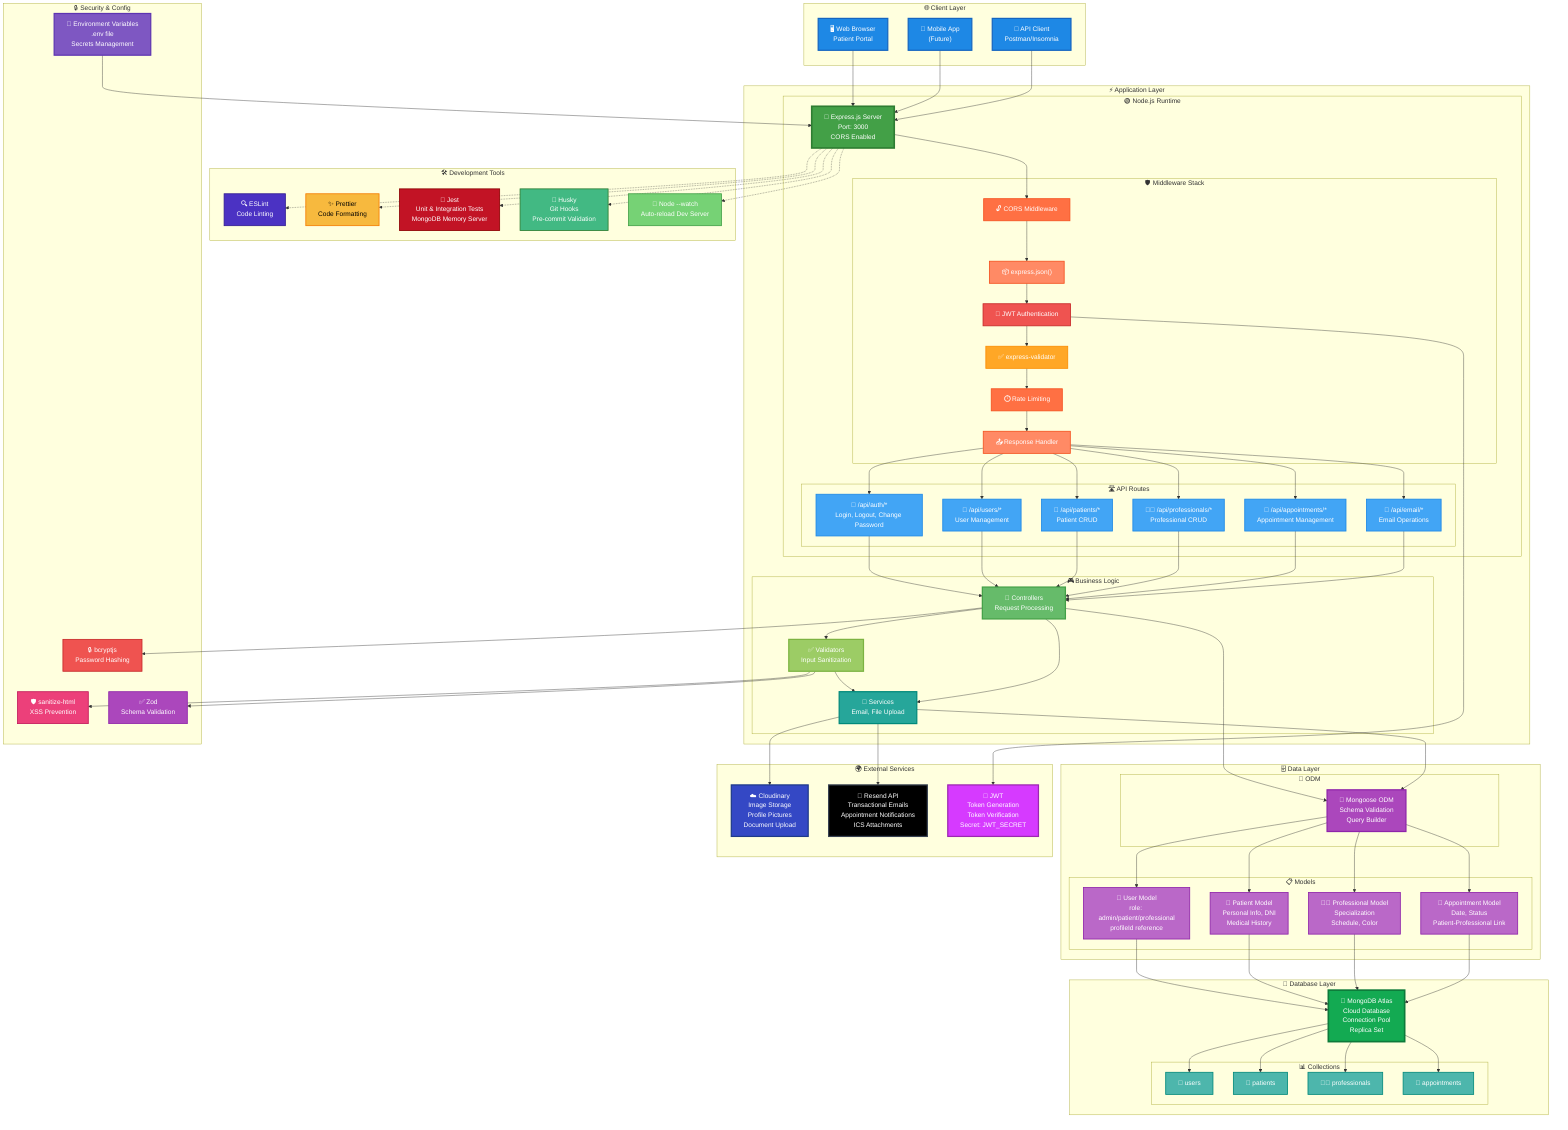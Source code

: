 graph TB
    subgraph "🌐 Client Layer"
        BROWSER["🖥️ Web Browser<br/>Patient Portal"]
        MOBILE["📱 Mobile App<br/>(Future)"]
        API_CLIENT["🔧 API Client<br/>Postman/Insomnia"]
    end
    
    subgraph "⚡ Application Layer"
        subgraph "🟢 Node.js Runtime"
            EXPRESS["🚀 Express.js Server<br/>Port: 3000<br/>CORS Enabled"]
            
            subgraph "🛡️ Middleware Stack"
                MW1["🔓 CORS Middleware"]
                MW2["📦 express.json()"]
                MW3["🔐 JWT Authentication"]
                MW4["✅ express-validator"]
                MW5["⏱️ Rate Limiting"]
                MW6["📤 Response Handler"]
            end
            
            subgraph "🛣️ API Routes"
                API_AUTH["🔑 /api/auth/*<br/>Login, Logout, Change Password"]
                API_USERS["👤 /api/users/*<br/>User Management"]
                API_PATIENTS["🏥 /api/patients/*<br/>Patient CRUD"]
                API_PROF["👨‍⚕️ /api/professionals/*<br/>Professional CRUD"]
                API_APPT["📅 /api/appointments/*<br/>Appointment Management"]
                API_EMAIL["📧 /api/email/*<br/>Email Operations"]
            end
        end
        
        subgraph "🎮 Business Logic"
            CONTROLLERS["🎯 Controllers<br/>Request Processing"]
            VALIDATORS["✅ Validators<br/>Input Sanitization"]
            SERVICES["🔧 Services<br/>Email, File Upload"]
        end
    end
    
    subgraph "🗄️ Data Layer"
        subgraph "🔗 ODM"
            MONGOOSE["🍃 Mongoose ODM<br/>Schema Validation<br/>Query Builder"]
        end
        
        subgraph "📋 Models"
            M_USER["👤 User Model<br/>role: admin/patient/professional<br/>profileId reference"]
            M_PATIENT["🏥 Patient Model<br/>Personal Info, DNI<br/>Medical History"]
            M_PROF["👨‍⚕️ Professional Model<br/>Specialization<br/>Schedule, Color"]
            M_APPT["📅 Appointment Model<br/>Date, Status<br/>Patient-Professional Link"]
        end
    end
    
    subgraph "💾 Database Layer"
        MONGODB["🍃 MongoDB Atlas<br/>Cloud Database<br/>Connection Pool<br/>Replica Set"]
        
        subgraph "📊 Collections"
            COL_USERS["👥 users"]
            COL_PATIENTS["🏥 patients"]
            COL_PROF["👨‍⚕️ professionals"]
            COL_APPT["📅 appointments"]
        end
    end
    
    subgraph "🌍 External Services"
        CLOUDINARY["☁️ Cloudinary<br/>Image Storage<br/>Profile Pictures<br/>Document Upload"]
        RESEND["📨 Resend API<br/>Transactional Emails<br/>Appointment Notifications<br/>ICS Attachments"]
        JWT_SERVICE["🔑 JWT<br/>Token Generation<br/>Token Verification<br/>Secret: JWT_SECRET"]
    end
    
    subgraph "🛠️ Development Tools"
        ESLINT_TOOL["🔍 ESLint<br/>Code Linting"]
        PRETTIER_TOOL["✨ Prettier<br/>Code Formatting"]
        JEST_TOOL["🧪 Jest<br/>Unit & Integration Tests<br/>MongoDB Memory Server"]
        HUSKY["🐶 Husky<br/>Git Hooks<br/>Pre-commit Validation"]
        NODEMON["🔄 Node --watch<br/>Auto-reload Dev Server"]
    end
    
    subgraph "🔒 Security & Config"
        ENV["🔐 Environment Variables<br/>.env file<br/>Secrets Management"]
        BCRYPT["🔒 bcryptjs<br/>Password Hashing"]
        SANITIZE["🛡️ sanitize-html<br/>XSS Prevention"]
        ZOD["✅ Zod<br/>Schema Validation"]
    end
    
    %% Client to Application
    BROWSER --> EXPRESS
    MOBILE --> EXPRESS
    API_CLIENT --> EXPRESS
    
    %% Middleware Flow
    EXPRESS --> MW1
    MW1 --> MW2
    MW2 --> MW3
    MW3 --> MW4
    MW4 --> MW5
    MW5 --> MW6
    
    %% Routes to Controllers
    MW6 --> API_AUTH
    MW6 --> API_USERS
    MW6 --> API_PATIENTS
    MW6 --> API_PROF
    MW6 --> API_APPT
    MW6 --> API_EMAIL
    
    API_AUTH --> CONTROLLERS
    API_USERS --> CONTROLLERS
    API_PATIENTS --> CONTROLLERS
    API_PROF --> CONTROLLERS
    API_APPT --> CONTROLLERS
    API_EMAIL --> CONTROLLERS
    
    %% Business Logic
    CONTROLLERS --> VALIDATORS
    VALIDATORS --> SERVICES
    CONTROLLERS --> SERVICES
    
    %% Data Access
    CONTROLLERS --> MONGOOSE
    SERVICES --> MONGOOSE
    
    %% Models
    MONGOOSE --> M_USER
    MONGOOSE --> M_PATIENT
    MONGOOSE --> M_PROF
    MONGOOSE --> M_APPT
    
    %% Database Connection
    M_USER --> MONGODB
    M_PATIENT --> MONGODB
    M_PROF --> MONGODB
    M_APPT --> MONGODB
    
    MONGODB --> COL_USERS
    MONGODB --> COL_PATIENTS
    MONGODB --> COL_PROF
    MONGODB --> COL_APPT
    
    %% External Services
    SERVICES --> CLOUDINARY
    SERVICES --> RESEND
    MW3 --> JWT_SERVICE
    
    %% Security
    ENV --> EXPRESS
    CONTROLLERS --> BCRYPT
    VALIDATORS --> SANITIZE
    VALIDATORS --> ZOD
    
    %% Development Tools
    EXPRESS -.-> NODEMON
    EXPRESS -.-> JEST_TOOL
    EXPRESS -.-> ESLINT_TOOL
    EXPRESS -.-> PRETTIER_TOOL
    EXPRESS -.-> HUSKY
    
    %% Client Layer - Blue Tones
    style BROWSER fill:#1e88e5,stroke:#1565c0,stroke-width:3px,color:#fff
    style MOBILE fill:#1e88e5,stroke:#1565c0,stroke-width:3px,color:#fff
    style API_CLIENT fill:#1e88e5,stroke:#1565c0,stroke-width:3px,color:#fff
    
    %% Application Layer - Green
    style EXPRESS fill:#43a047,stroke:#2e7d32,stroke-width:4px,color:#fff
    
    %% Middleware Stack - Orange/Red Tones
    style MW1 fill:#ff7043,stroke:#f4511e,stroke-width:2px,color:#fff
    style MW2 fill:#ff8a65,stroke:#f4511e,stroke-width:2px,color:#fff
    style MW3 fill:#ef5350,stroke:#c62828,stroke-width:2px,color:#fff
    style MW4 fill:#ffa726,stroke:#fb8c00,stroke-width:2px,color:#fff
    style MW5 fill:#ff7043,stroke:#f4511e,stroke-width:2px,color:#fff
    style MW6 fill:#ff8a65,stroke:#f4511e,stroke-width:2px,color:#fff
    
    %% API Routes - Blue Tones
    style API_AUTH fill:#42a5f5,stroke:#1e88e5,stroke-width:2px,color:#fff
    style API_USERS fill:#42a5f5,stroke:#1e88e5,stroke-width:2px,color:#fff
    style API_PATIENTS fill:#42a5f5,stroke:#1e88e5,stroke-width:2px,color:#fff
    style API_PROF fill:#42a5f5,stroke:#1e88e5,stroke-width:2px,color:#fff
    style API_APPT fill:#42a5f5,stroke:#1e88e5,stroke-width:2px,color:#fff
    style API_EMAIL fill:#42a5f5,stroke:#1e88e5,stroke-width:2px,color:#fff
    
    %% Business Logic - Green Tones
    style CONTROLLERS fill:#66bb6a,stroke:#43a047,stroke-width:3px,color:#fff
    style VALIDATORS fill:#9ccc65,stroke:#7cb342,stroke-width:3px,color:#fff
    style SERVICES fill:#26a69a,stroke:#00897b,stroke-width:3px,color:#fff
    
    %% Data Layer - Purple Tones
    style MONGOOSE fill:#ab47bc,stroke:#8e24aa,stroke-width:3px,color:#fff
    style M_USER fill:#ba68c8,stroke:#8e24aa,stroke-width:2px,color:#fff
    style M_PATIENT fill:#ba68c8,stroke:#8e24aa,stroke-width:2px,color:#fff
    style M_PROF fill:#ba68c8,stroke:#8e24aa,stroke-width:2px,color:#fff
    style M_APPT fill:#ba68c8,stroke:#8e24aa,stroke-width:2px,color:#fff
    
    %% Database Layer - Green
    style MONGODB fill:#13aa52,stroke:#0d7a3a,stroke-width:4px,color:#fff
    style COL_USERS fill:#4db6ac,stroke:#00897b,stroke-width:2px,color:#fff
    style COL_PATIENTS fill:#4db6ac,stroke:#00897b,stroke-width:2px,color:#fff
    style COL_PROF fill:#4db6ac,stroke:#00897b,stroke-width:2px,color:#fff
    style COL_APPT fill:#4db6ac,stroke:#00897b,stroke-width:2px,color:#fff
    
    %% External Services - Distinct Colors
    style CLOUDINARY fill:#3448c5,stroke:#1e3a8a,stroke-width:3px,color:#fff
    style RESEND fill:#000000,stroke:#374151,stroke-width:3px,color:#fff
    style JWT_SERVICE fill:#d63aff,stroke:#9c27b0,stroke-width:3px,color:#fff
    
    %% Development Tools - Various Colors
    style ESLINT_TOOL fill:#4b32c3,stroke:#311b92,stroke-width:2px,color:#fff
    style PRETTIER_TOOL fill:#f7b93e,stroke:#f57c00,stroke-width:2px,color:#000
    style JEST_TOOL fill:#c21325,stroke:#8b0000,stroke-width:2px,color:#fff
    style HUSKY fill:#42b983,stroke:#2e7d32,stroke-width:2px,color:#fff
    style NODEMON fill:#76d275,stroke:#43a047,stroke-width:2px,color:#fff
    
    %% Security & Config - Red/Purple Tones
    style ENV fill:#7e57c2,stroke:#5e35b1,stroke-width:3px,color:#fff
    style BCRYPT fill:#ef5350,stroke:#c62828,stroke-width:2px,color:#fff
    style SANITIZE fill:#ec407a,stroke:#c2185b,stroke-width:2px,color:#fff
    style ZOD fill:#ab47bc,stroke:#8e24aa,stroke-width:2px,color:#fff